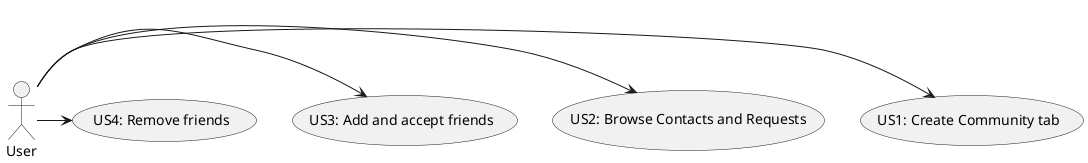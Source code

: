 @startuml

User -> (US1: Create Community tab)
User -> (US2: Browse Contacts and Requests)
User -> (US3: Add and accept friends)
User -> (US4: Remove friends)

@enduml